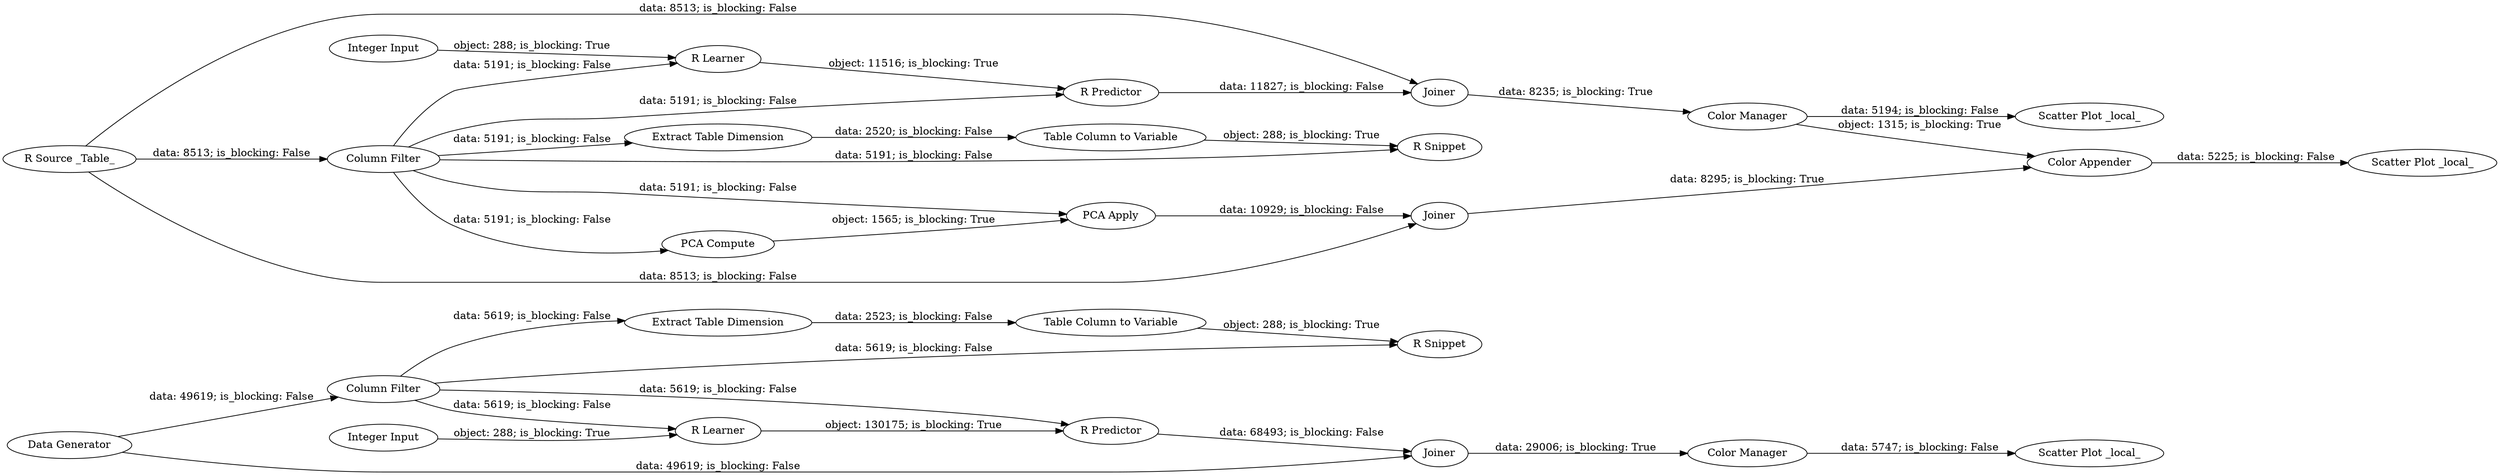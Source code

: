 digraph {
	"-2209240605683882205_776" [label="Scatter Plot _local_"]
	"-2209240605683882205_764" [label="Scatter Plot _local_"]
	"-2209240605683882205_761" [label="R Source _Table_"]
	"-2209240605683882205_768" [label=Joiner]
	"-2209240605683882205_778" [label="R Learner"]
	"-2209240605683882205_758" [label="Column Filter"]
	"-2209240605683882205_775" [label="R Snippet"]
	"-2209240605683882205_766" [label="PCA Apply"]
	"-2209240605683882205_765" [label="PCA Compute"]
	"-2209240605683882205_757" [label="R Learner"]
	"-2209240605683882205_783" [label="Color Manager"]
	"-2209240605683882205_769" [label="Scatter Plot _local_"]
	"-2209240605683882205_759" [label="R Predictor"]
	"-2209240605683882205_777" [label="Table Column to Variable"]
	"-2209240605683882205_771" [label="Extract Table Dimension"]
	"-2209240605683882205_762" [label=Joiner]
	"-2209240605683882205_763" [label="Color Manager"]
	"-2209240605683882205_774" [label="Extract Table Dimension"]
	"-2209240605683882205_767" [label="Color Appender"]
	"-2209240605683882205_784" [label="Data Generator"]
	"-2209240605683882205_773" [label="Table Column to Variable"]
	"-2209240605683882205_785" [label="Integer Input"]
	"-2209240605683882205_781" [label="Column Filter"]
	"-2209240605683882205_780" [label=Joiner]
	"-2209240605683882205_770" [label="R Snippet"]
	"-2209240605683882205_782" [label="R Predictor"]
	"-2209240605683882205_786" [label="Integer Input"]
	"-2209240605683882205_767" -> "-2209240605683882205_769" [label="data: 5225; is_blocking: False"]
	"-2209240605683882205_761" -> "-2209240605683882205_758" [label="data: 8513; is_blocking: False"]
	"-2209240605683882205_780" -> "-2209240605683882205_783" [label="data: 29006; is_blocking: True"]
	"-2209240605683882205_784" -> "-2209240605683882205_780" [label="data: 49619; is_blocking: False"]
	"-2209240605683882205_766" -> "-2209240605683882205_768" [label="data: 10929; is_blocking: False"]
	"-2209240605683882205_768" -> "-2209240605683882205_767" [label="data: 8295; is_blocking: True"]
	"-2209240605683882205_785" -> "-2209240605683882205_778" [label="object: 288; is_blocking: True"]
	"-2209240605683882205_773" -> "-2209240605683882205_770" [label="object: 288; is_blocking: True"]
	"-2209240605683882205_758" -> "-2209240605683882205_765" [label="data: 5191; is_blocking: False"]
	"-2209240605683882205_786" -> "-2209240605683882205_757" [label="object: 288; is_blocking: True"]
	"-2209240605683882205_783" -> "-2209240605683882205_776" [label="data: 5747; is_blocking: False"]
	"-2209240605683882205_757" -> "-2209240605683882205_759" [label="object: 11516; is_blocking: True"]
	"-2209240605683882205_781" -> "-2209240605683882205_774" [label="data: 5619; is_blocking: False"]
	"-2209240605683882205_758" -> "-2209240605683882205_757" [label="data: 5191; is_blocking: False"]
	"-2209240605683882205_781" -> "-2209240605683882205_782" [label="data: 5619; is_blocking: False"]
	"-2209240605683882205_781" -> "-2209240605683882205_778" [label="data: 5619; is_blocking: False"]
	"-2209240605683882205_761" -> "-2209240605683882205_762" [label="data: 8513; is_blocking: False"]
	"-2209240605683882205_781" -> "-2209240605683882205_775" [label="data: 5619; is_blocking: False"]
	"-2209240605683882205_758" -> "-2209240605683882205_759" [label="data: 5191; is_blocking: False"]
	"-2209240605683882205_762" -> "-2209240605683882205_763" [label="data: 8235; is_blocking: True"]
	"-2209240605683882205_774" -> "-2209240605683882205_777" [label="data: 2523; is_blocking: False"]
	"-2209240605683882205_777" -> "-2209240605683882205_775" [label="object: 288; is_blocking: True"]
	"-2209240605683882205_782" -> "-2209240605683882205_780" [label="data: 68493; is_blocking: False"]
	"-2209240605683882205_758" -> "-2209240605683882205_770" [label="data: 5191; is_blocking: False"]
	"-2209240605683882205_771" -> "-2209240605683882205_773" [label="data: 2520; is_blocking: False"]
	"-2209240605683882205_765" -> "-2209240605683882205_766" [label="object: 1565; is_blocking: True"]
	"-2209240605683882205_763" -> "-2209240605683882205_764" [label="data: 5194; is_blocking: False"]
	"-2209240605683882205_784" -> "-2209240605683882205_781" [label="data: 49619; is_blocking: False"]
	"-2209240605683882205_758" -> "-2209240605683882205_771" [label="data: 5191; is_blocking: False"]
	"-2209240605683882205_759" -> "-2209240605683882205_762" [label="data: 11827; is_blocking: False"]
	"-2209240605683882205_763" -> "-2209240605683882205_767" [label="object: 1315; is_blocking: True"]
	"-2209240605683882205_758" -> "-2209240605683882205_766" [label="data: 5191; is_blocking: False"]
	"-2209240605683882205_761" -> "-2209240605683882205_768" [label="data: 8513; is_blocking: False"]
	"-2209240605683882205_778" -> "-2209240605683882205_782" [label="object: 130175; is_blocking: True"]
	rankdir=LR
}
